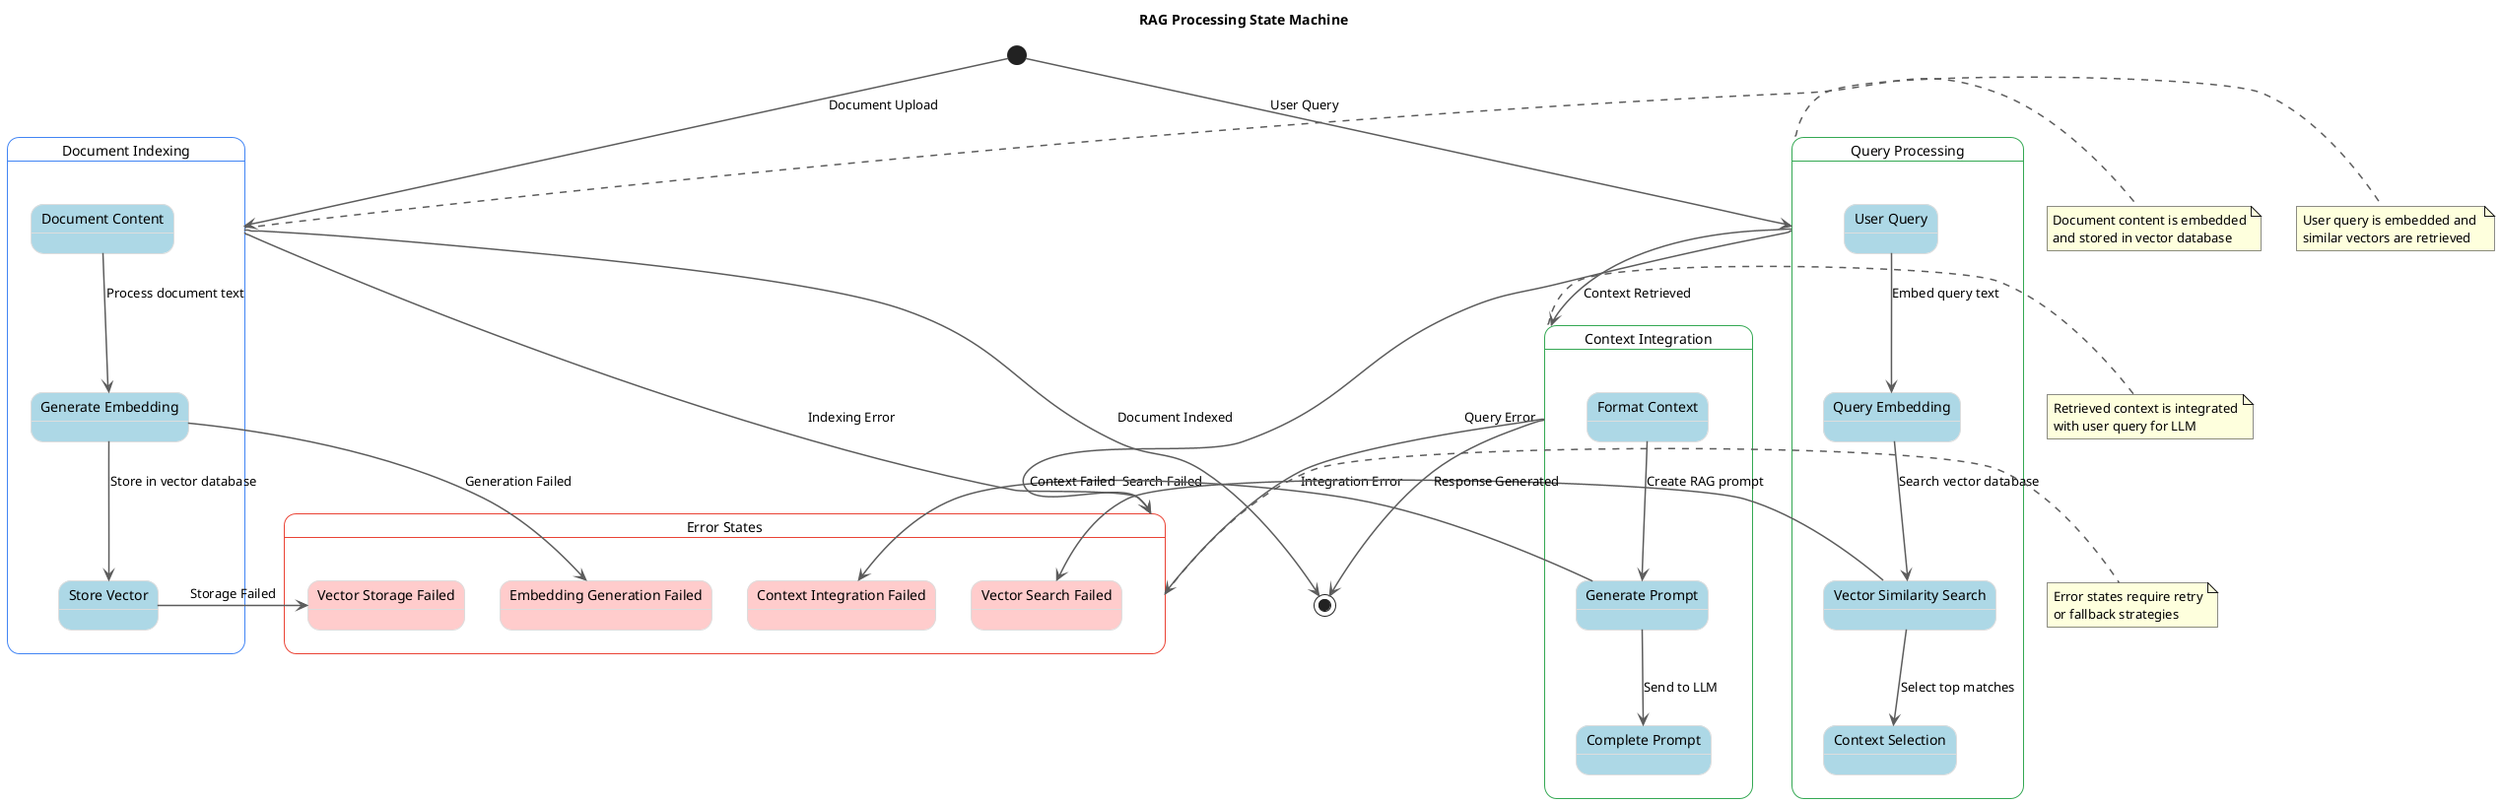 @startuml RAG Processing State Machine

!define ACCENT_COLOR #4285F4
!define SECONDARY_COLOR #34A853
!define WARNING_COLOR #FBBC05
!define ERROR_COLOR #EA4335
!define GRAY #9E9E9E

!define ARROW_COLOR #5C5C5C
!define BORDER_COLOR #DDDDDD
!define BACKGROUND_COLOR #FFFFFF

skinparam state {
    BackgroundColor BACKGROUND_COLOR
    BorderColor BORDER_COLOR
    ArrowColor ARROW_COLOR
    StartColor ACCENT_COLOR
    EndColor ERROR_COLOR
    AttributeFontColor black
    AttributeFontSize 12
    FontSize 14
}

skinparam StateBorderThickness 1
skinparam ArrowThickness 1.5

title RAG Processing State Machine

state "Document Indexing" as Indexing #ACCENT_COLOR {
    state "Document Content" as Content #ADD8E6
    state "Generate Embedding" as Embedding #ADD8E6
    state "Store Vector" as Storage #ADD8E6
    
    Content -down-> Embedding : Process document text
    Embedding -down-> Storage : Store in vector database
}

state "Query Processing" as Query #SECONDARY_COLOR {
    state "User Query" as UserQuery #ADD8E6
    state "Query Embedding" as QueryEmbedding #ADD8E6
    state "Vector Similarity Search" as VectorSearch #ADD8E6
    state "Context Selection" as ContextSelection #ADD8E6
    
    UserQuery -down-> QueryEmbedding : Embed query text
    QueryEmbedding -down-> VectorSearch : Search vector database
    VectorSearch -down-> ContextSelection : Select top matches
}

state "Context Integration" as Integration #SECONDARY_COLOR {
    state "Format Context" as FormatContext #ADD8E6
    state "Generate Prompt" as GeneratePrompt #ADD8E6
    state "Complete Prompt" as CompletePrompt #ADD8E6
    
    FormatContext -down-> GeneratePrompt : Create RAG prompt
    GeneratePrompt -down-> CompletePrompt : Send to LLM
}

state "Error States" as Errors #ERROR_COLOR {
    state "Embedding Generation Failed" as EmbeddingError #FFCCCC
    state "Vector Storage Failed" as StorageError #FFCCCC  
    state "Vector Search Failed" as SearchError #FFCCCC
    state "Context Integration Failed" as IntegrationError #FFCCCC
}

[*] -right-> Indexing : Document Upload
[*] -down-> Query : User Query

Indexing -right-> Errors : Indexing Error
Query -right-> Errors : Query Error
Integration -right-> Errors : Integration Error

Embedding -right-> EmbeddingError : Generation Failed
Storage -right-> StorageError : Storage Failed
VectorSearch -right-> SearchError : Search Failed
GeneratePrompt -right-> IntegrationError : Context Failed

Indexing --> [*] : Document Indexed
Query -down-> Integration : Context Retrieved
Integration --> [*] : Response Generated

note right of Indexing
  Document content is embedded
  and stored in vector database
end note

note right of Query
  User query is embedded and 
  similar vectors are retrieved
end note

note right of Integration
  Retrieved context is integrated
  with user query for LLM
end note

note right of Errors
  Error states require retry
  or fallback strategies
end note

@enduml 